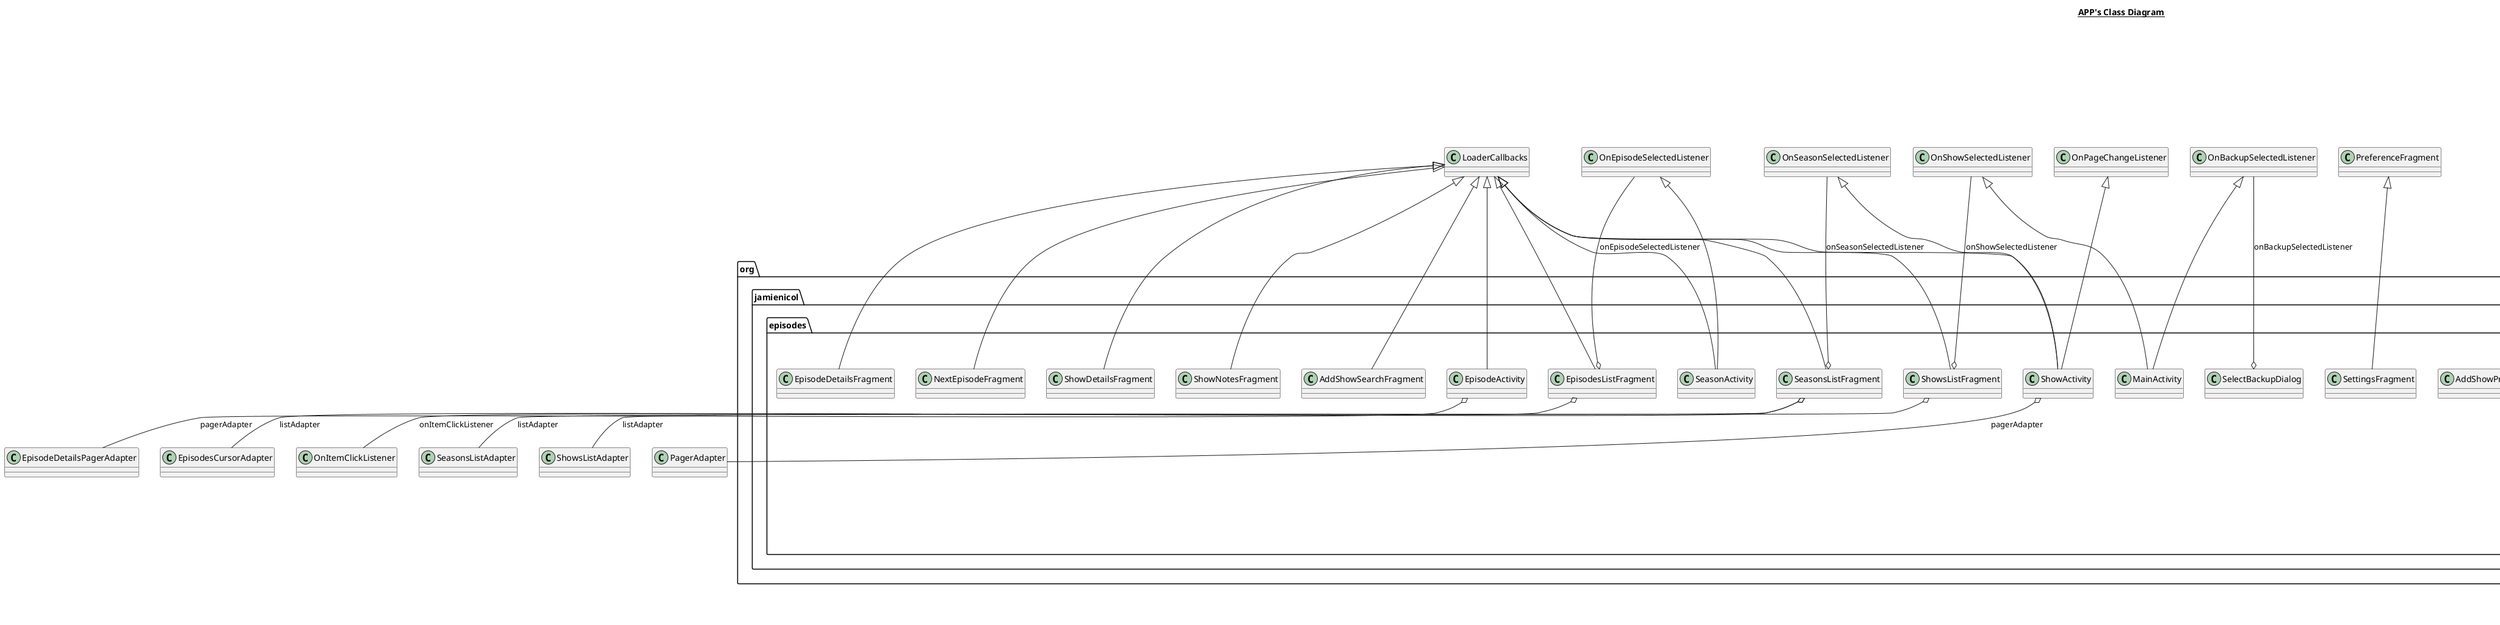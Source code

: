 @startuml

title __APP's Class Diagram__\n

  package org.jamienicol.episodes {
    class AboutActivity {
    }
  }
  

  package org.jamienicol.episodes {
    class AddShowPreviewActivity {
    }
  }
  

  package org.jamienicol.episodes {
    class AddShowPreviewFragment {
    }
  }
  

  package org.jamienicol.episodes {
    class AddShowSearchActivity {
    }
  }
  

  package org.jamienicol.episodes {
    class AddShowSearchFragment {
    }
  }
  

  package org.jamienicol.episodes {
    class AddShowSearchResults {
    }
  }
  

  package org.jamienicol.episodes {
    package org.jamienicol.episodes.services {
      class AddShowService {
      }
    }
  }
  

  package org.jamienicol.episodes {
    class AutoRefreshHelper {
    }
  }
  

  package org.jamienicol.episodes {
    package org.jamienicol.episodes.db {
      class BackUpRestoreHelper {
      }
    }
  }
  

  package org.jamienicol.episodes {
    class BuildConfig {
    }
  }
  

  package org.jamienicol.episodes {
    package org.jamienicol.episodes.tvdb {
      class Client {
      }
    }
  }
  

  package org.jamienicol.episodes {
    package org.jamienicol.episodes.db {
      class DatabaseOpenHelper {
      }
    }
  }
  

  package org.jamienicol.episodes {
    package org.jamienicol.episodes.tvdb {
      class Episode {
      }
    }
  }
  

  package org.jamienicol.episodes {
    class EpisodeActivity {
    }
  }
  

  package org.jamienicol.episodes {
    class EpisodeDetailsFragment {
    }
  }
  

  package org.jamienicol.episodes {
    class EpisodesApplication {
    }
  }
  

  package org.jamienicol.episodes {
    class EpisodesCounter {
    }
  }
  

  package org.jamienicol.episodes {
    class EpisodesListFragment {
    }
  }
  

  package org.jamienicol.episodes {
    package org.jamienicol.episodes.db {
      class EpisodesTable {
      }
    }
  }
  

  package org.jamienicol.episodes {
    package org.jamienicol.episodes.tvdb {
      class GetShowParser {
      }
    }
  }
  

  package org.jamienicol.episodes {
    class MainActivity {
    }
  }
  

  package org.jamienicol.episodes {
    class NextEpisodeFragment {
    }
  }
  

  package android.support.v7.recyclerview {
    class R {
    }
  }
  

  package android.support.v7.appcompat {
    class R {
    }
  }
  

  package org.jamienicol.episodes {
    class R {
    }
  }
  

  package android.support.design {
    class R {
    }
  }
  

  package org.jamienicol.episodes {
    package org.jamienicol.episodes.services {
      class RefreshShowService {
      }
    }
  }
  

  package org.jamienicol.episodes {
    class RefreshShowUtil {
    }
  }
  

  package org.jamienicol.episodes {
    package org.jamienicol.episodes.tvdb {
      class SearchShowsParser {
      }
    }
  }
  

  package org.jamienicol.episodes {
    class SeasonActivity {
    }
  }
  

  package org.jamienicol.episodes {
    class SeasonsListFragment {
    }
  }
  

  package org.jamienicol.episodes {
    class SelectBackupDialog {
    }
  }
  

  package org.jamienicol.episodes {
    class SettingsActivity {
    }
  }
  

  package org.jamienicol.episodes {
    class SettingsFragment {
    }
  }
  

  package org.jamienicol.episodes {
    package org.jamienicol.episodes.tvdb {
      class Show {
      }
    }
  }
  

  package org.jamienicol.episodes {
    class ShowActivity {
    }
  }
  

  package org.jamienicol.episodes {
    class ShowDetailsFragment {
    }
  }
  

  package org.jamienicol.episodes {
    class ShowNotesFragment {
    }
  }
  

  package org.jamienicol.episodes {
    class ShowsListFragment {
    }
  }
  

  package org.jamienicol.episodes {
    package org.jamienicol.episodes.db {
      class ShowsProvider {
      }
    }
  }
  

  package org.jamienicol.episodes {
    package org.jamienicol.episodes.db {
      class ShowsTable {
      }
    }
  }
  

  AddShowPreviewFragment o-- Show : show
  AddShowSearchFragment -up-|> LoaderCallbacks
  AddShowService -up-|> IntentService
  AutoRefreshHelper -up-|> OnSharedPreferenceChangeListener
  DatabaseOpenHelper -up-|> SQLiteOpenHelper
  EpisodeActivity -up-|> LoaderCallbacks
  EpisodeActivity o-- EpisodeDetailsPagerAdapter : pagerAdapter
  EpisodeDetailsFragment -up-|> LoaderCallbacks
  EpisodesApplication -up-|> Application
  EpisodesApplication o-- AutoRefreshHelper : autoRefreshHelper
  EpisodesListFragment -up-|> LoaderCallbacks
  EpisodesListFragment o-- EpisodesCursorAdapter : listAdapter
  EpisodesListFragment o-- OnEpisodeSelectedListener : onEpisodeSelectedListener
  GetShowParser o-- Show : show
  GetShowParser o-- Episode : episode
  MainActivity -up-|> OnShowSelectedListener
  MainActivity -up-|> OnBackupSelectedListener
  NextEpisodeFragment -up-|> LoaderCallbacks
  RefreshShowService -up-|> IntentService
  SearchShowsParser o-- Show : current
  SeasonActivity -up-|> LoaderCallbacks
  SeasonActivity -up-|> OnEpisodeSelectedListener
  SeasonsListFragment -up-|> LoaderCallbacks
  SeasonsListFragment o-- SeasonsListAdapter : listAdapter
  SeasonsListFragment o-- OnSeasonSelectedListener : onSeasonSelectedListener
  SeasonsListFragment o-- OnItemClickListener : onItemClickListener
  SelectBackupDialog o-- OnBackupSelectedListener : onBackupSelectedListener
  SettingsFragment -up-|> PreferenceFragment
  ShowActivity -up-|> LoaderCallbacks
  ShowActivity -up-|> OnPageChangeListener
  ShowActivity -up-|> OnSeasonSelectedListener
  ShowActivity o-- PagerAdapter : pagerAdapter
  ShowDetailsFragment -up-|> LoaderCallbacks
  ShowNotesFragment -up-|> LoaderCallbacks
  ShowsListFragment -up-|> LoaderCallbacks
  ShowsListFragment o-- ShowsListAdapter : listAdapter
  ShowsListFragment o-- OnShowSelectedListener : onShowSelectedListener
  ShowsProvider -up-|> ContentProvider
  ShowsProvider o-- DatabaseOpenHelper : databaseOpenHelper


right footer


PlantUML diagram generated by SketchIt! (https://bitbucket.org/pmesmeur/sketch.it)
For more information about this tool, please contact philippe.mesmeur@gmail.com
endfooter

@enduml
